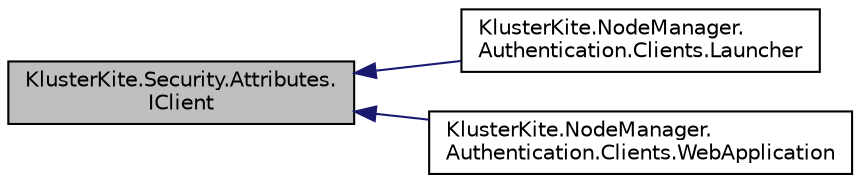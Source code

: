 digraph "KlusterKite.Security.Attributes.IClient"
{
  edge [fontname="Helvetica",fontsize="10",labelfontname="Helvetica",labelfontsize="10"];
  node [fontname="Helvetica",fontsize="10",shape=record];
  rankdir="LR";
  Node0 [label="KlusterKite.Security.Attributes.\lIClient",height=0.2,width=0.4,color="black", fillcolor="grey75", style="filled", fontcolor="black"];
  Node0 -> Node1 [dir="back",color="midnightblue",fontsize="10",style="solid",fontname="Helvetica"];
  Node1 [label="KlusterKite.NodeManager.\lAuthentication.Clients.Launcher",height=0.2,width=0.4,color="black", fillcolor="white", style="filled",URL="$class_kluster_kite_1_1_node_manager_1_1_authentication_1_1_clients_1_1_launcher.html",tooltip="The launcher program, that configures and starts individual nodes "];
  Node0 -> Node2 [dir="back",color="midnightblue",fontsize="10",style="solid",fontname="Helvetica"];
  Node2 [label="KlusterKite.NodeManager.\lAuthentication.Clients.WebApplication",height=0.2,width=0.4,color="black", fillcolor="white", style="filled",URL="$class_kluster_kite_1_1_node_manager_1_1_authentication_1_1_clients_1_1_web_application.html",tooltip="The KlusterKite node manager web UI "];
}
